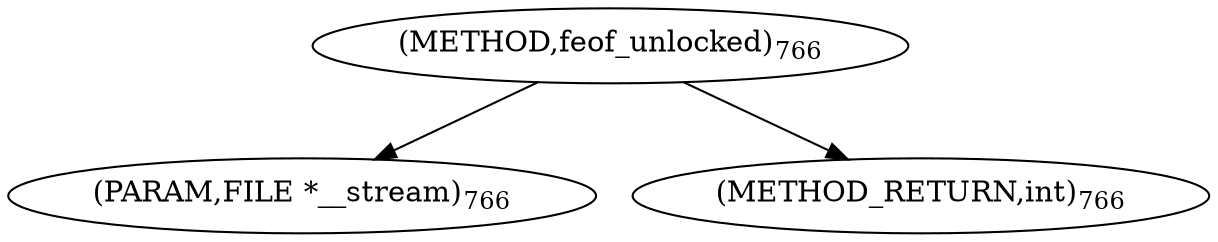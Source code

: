 digraph "feof_unlocked" {  
"30297" [label = <(METHOD,feof_unlocked)<SUB>766</SUB>> ]
"30298" [label = <(PARAM,FILE *__stream)<SUB>766</SUB>> ]
"30299" [label = <(METHOD_RETURN,int)<SUB>766</SUB>> ]
  "30297" -> "30298" 
  "30297" -> "30299" 
}
